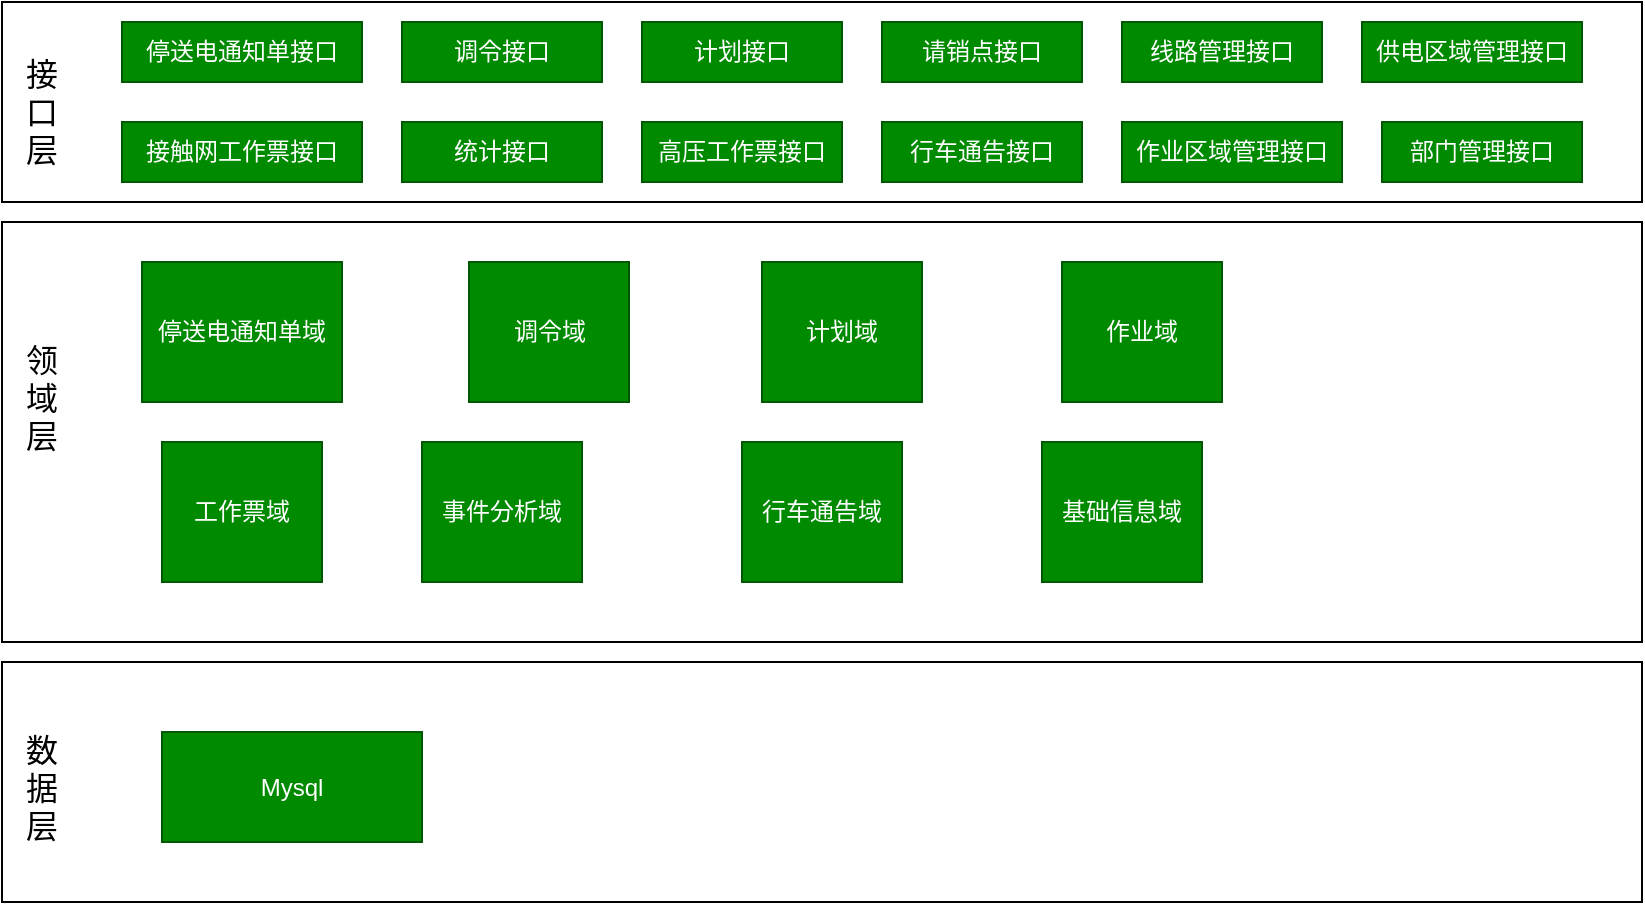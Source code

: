 <mxfile version="13.7.3" type="github">
  <diagram id="vOUrMngWcMrFXS49JwPm" name="Page-1">
    <mxGraphModel dx="946" dy="525" grid="1" gridSize="10" guides="1" tooltips="1" connect="1" arrows="1" fold="1" page="1" pageScale="1" pageWidth="827" pageHeight="1169" math="0" shadow="0">
      <root>
        <mxCell id="0" />
        <mxCell id="1" parent="0" />
        <mxCell id="3s_Is7sOF_pp1LU2TNVd-1" value="" style="rounded=0;whiteSpace=wrap;html=1;" parent="1" vertex="1">
          <mxGeometry x="100" y="150" width="820" height="100" as="geometry" />
        </mxCell>
        <mxCell id="3s_Is7sOF_pp1LU2TNVd-2" value="接口层" style="text;html=1;strokeColor=none;fillColor=none;align=center;verticalAlign=middle;whiteSpace=wrap;rounded=0;rotation=0;fontSize=16;" parent="1" vertex="1">
          <mxGeometry x="110" y="170" width="20" height="70" as="geometry" />
        </mxCell>
        <mxCell id="3s_Is7sOF_pp1LU2TNVd-3" value="停送电通知单接口" style="rounded=0;whiteSpace=wrap;html=1;fillColor=#008a00;strokeColor=#005700;fontColor=#ffffff;" parent="1" vertex="1">
          <mxGeometry x="160" y="160" width="120" height="30" as="geometry" />
        </mxCell>
        <mxCell id="3s_Is7sOF_pp1LU2TNVd-4" value="调令接口" style="rounded=0;whiteSpace=wrap;html=1;fillColor=#008a00;strokeColor=#005700;fontColor=#ffffff;" parent="1" vertex="1">
          <mxGeometry x="300" y="160" width="100" height="30" as="geometry" />
        </mxCell>
        <mxCell id="3s_Is7sOF_pp1LU2TNVd-5" value="计划接口" style="rounded=0;whiteSpace=wrap;html=1;fillColor=#008a00;strokeColor=#005700;fontColor=#ffffff;" parent="1" vertex="1">
          <mxGeometry x="420" y="160" width="100" height="30" as="geometry" />
        </mxCell>
        <mxCell id="3s_Is7sOF_pp1LU2TNVd-6" value="请销点接口" style="rounded=0;whiteSpace=wrap;html=1;fillColor=#008a00;strokeColor=#005700;fontColor=#ffffff;" parent="1" vertex="1">
          <mxGeometry x="540" y="160" width="100" height="30" as="geometry" />
        </mxCell>
        <mxCell id="3s_Is7sOF_pp1LU2TNVd-15" value="统计接口" style="rounded=0;whiteSpace=wrap;html=1;fillColor=#008a00;strokeColor=#005700;fontColor=#ffffff;" parent="1" vertex="1">
          <mxGeometry x="300" y="210" width="100" height="30" as="geometry" />
        </mxCell>
        <mxCell id="3s_Is7sOF_pp1LU2TNVd-17" value="接触网工作票接口" style="rounded=0;whiteSpace=wrap;html=1;fillColor=#008a00;strokeColor=#005700;fontColor=#ffffff;" parent="1" vertex="1">
          <mxGeometry x="160" y="210" width="120" height="30" as="geometry" />
        </mxCell>
        <mxCell id="3s_Is7sOF_pp1LU2TNVd-18" value="高压工作票接口" style="rounded=0;whiteSpace=wrap;html=1;fillColor=#008a00;strokeColor=#005700;fontColor=#ffffff;" parent="1" vertex="1">
          <mxGeometry x="420" y="210" width="100" height="30" as="geometry" />
        </mxCell>
        <mxCell id="3s_Is7sOF_pp1LU2TNVd-19" value="行车通告接口" style="rounded=0;whiteSpace=wrap;html=1;fillColor=#008a00;strokeColor=#005700;fontColor=#ffffff;" parent="1" vertex="1">
          <mxGeometry x="540" y="210" width="100" height="30" as="geometry" />
        </mxCell>
        <mxCell id="3s_Is7sOF_pp1LU2TNVd-22" value="" style="rounded=0;whiteSpace=wrap;html=1;fontSize=16;" parent="1" vertex="1">
          <mxGeometry x="100" y="260" width="820" height="210" as="geometry" />
        </mxCell>
        <mxCell id="3s_Is7sOF_pp1LU2TNVd-23" value="领域层" style="text;html=1;strokeColor=none;fillColor=none;align=center;verticalAlign=middle;whiteSpace=wrap;rounded=0;rotation=0;fontSize=16;" parent="1" vertex="1">
          <mxGeometry x="110" y="285" width="20" height="125" as="geometry" />
        </mxCell>
        <mxCell id="GR0XFzsMtlSF94ITTyiH-1" value="停送电通知单域" style="rounded=0;whiteSpace=wrap;html=1;fillColor=#008a00;strokeColor=#005700;fontColor=#ffffff;" parent="1" vertex="1">
          <mxGeometry x="170" y="280" width="100" height="70" as="geometry" />
        </mxCell>
        <mxCell id="GR0XFzsMtlSF94ITTyiH-2" value="工作票域" style="rounded=0;whiteSpace=wrap;html=1;fillColor=#008a00;strokeColor=#005700;fontColor=#ffffff;" parent="1" vertex="1">
          <mxGeometry x="180" y="370" width="80" height="70" as="geometry" />
        </mxCell>
        <mxCell id="GR0XFzsMtlSF94ITTyiH-4" value="调令域" style="rounded=0;whiteSpace=wrap;html=1;fillColor=#008a00;strokeColor=#005700;fontColor=#ffffff;" parent="1" vertex="1">
          <mxGeometry x="333.5" y="280" width="80" height="70" as="geometry" />
        </mxCell>
        <mxCell id="GR0XFzsMtlSF94ITTyiH-5" value="计划域" style="rounded=0;whiteSpace=wrap;html=1;fillColor=#008a00;strokeColor=#005700;fontColor=#ffffff;" parent="1" vertex="1">
          <mxGeometry x="480" y="280" width="80" height="70" as="geometry" />
        </mxCell>
        <mxCell id="GR0XFzsMtlSF94ITTyiH-6" value="作业域" style="rounded=0;whiteSpace=wrap;html=1;fillColor=#008a00;strokeColor=#005700;fontColor=#ffffff;" parent="1" vertex="1">
          <mxGeometry x="630" y="280" width="80" height="70" as="geometry" />
        </mxCell>
        <mxCell id="GR0XFzsMtlSF94ITTyiH-10" value="基础信息域" style="rounded=0;whiteSpace=wrap;html=1;fillColor=#008a00;strokeColor=#005700;fontColor=#ffffff;" parent="1" vertex="1">
          <mxGeometry x="620" y="370" width="80" height="70" as="geometry" />
        </mxCell>
        <mxCell id="GR0XFzsMtlSF94ITTyiH-11" value="事件分析域" style="rounded=0;whiteSpace=wrap;html=1;fillColor=#008a00;strokeColor=#005700;fontColor=#ffffff;" parent="1" vertex="1">
          <mxGeometry x="310" y="370" width="80" height="70" as="geometry" />
        </mxCell>
        <mxCell id="GR0XFzsMtlSF94ITTyiH-13" value="行车通告域" style="rounded=0;whiteSpace=wrap;html=1;fillColor=#008a00;strokeColor=#005700;fontColor=#ffffff;" parent="1" vertex="1">
          <mxGeometry x="470" y="370" width="80" height="70" as="geometry" />
        </mxCell>
        <mxCell id="GR0XFzsMtlSF94ITTyiH-16" value="" style="rounded=0;whiteSpace=wrap;html=1;fontSize=16;" parent="1" vertex="1">
          <mxGeometry x="100" y="480" width="820" height="120" as="geometry" />
        </mxCell>
        <mxCell id="GR0XFzsMtlSF94ITTyiH-17" value="数据层" style="text;html=1;strokeColor=none;fillColor=none;align=center;verticalAlign=middle;whiteSpace=wrap;rounded=0;rotation=0;fontSize=16;" parent="1" vertex="1">
          <mxGeometry x="110" y="480" width="20" height="125" as="geometry" />
        </mxCell>
        <mxCell id="GR0XFzsMtlSF94ITTyiH-18" value="Mysql" style="rounded=0;whiteSpace=wrap;html=1;fillColor=#008a00;strokeColor=#005700;fontColor=#ffffff;" parent="1" vertex="1">
          <mxGeometry x="180" y="515" width="130" height="55" as="geometry" />
        </mxCell>
        <mxCell id="8iSFWknNpT5dTngs-xbl-6" value="线路管理接口" style="rounded=0;whiteSpace=wrap;html=1;fillColor=#008a00;strokeColor=#005700;fontColor=#ffffff;" vertex="1" parent="1">
          <mxGeometry x="660" y="160" width="100" height="30" as="geometry" />
        </mxCell>
        <mxCell id="8iSFWknNpT5dTngs-xbl-7" value="作业区域管理接口" style="rounded=0;whiteSpace=wrap;html=1;fillColor=#008a00;strokeColor=#005700;fontColor=#ffffff;" vertex="1" parent="1">
          <mxGeometry x="660" y="210" width="110" height="30" as="geometry" />
        </mxCell>
        <mxCell id="8iSFWknNpT5dTngs-xbl-8" value="供电区域管理接口" style="rounded=0;whiteSpace=wrap;html=1;fillColor=#008a00;strokeColor=#005700;fontColor=#ffffff;" vertex="1" parent="1">
          <mxGeometry x="780" y="160" width="110" height="30" as="geometry" />
        </mxCell>
        <mxCell id="8iSFWknNpT5dTngs-xbl-13" value="部门管理接口" style="rounded=0;whiteSpace=wrap;html=1;fillColor=#008a00;strokeColor=#005700;fontColor=#ffffff;" vertex="1" parent="1">
          <mxGeometry x="790" y="210" width="100" height="30" as="geometry" />
        </mxCell>
      </root>
    </mxGraphModel>
  </diagram>
</mxfile>
